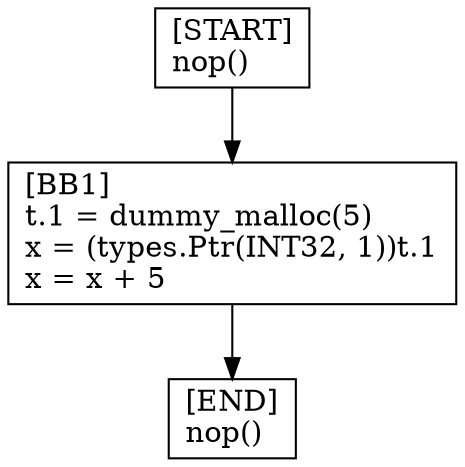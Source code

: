 digraph {
  node [shape=box]
  END [label="[END]\lnop()\l"];
  START [label="[START]\lnop()\l"];
  BB1 [label="[BB1]\lt.1 = dummy_malloc(5)\lx = (types.Ptr(INT32, 1))t.1\lx = x + 5\l"];
  START -> BB1;
  BB1 -> END;
}

